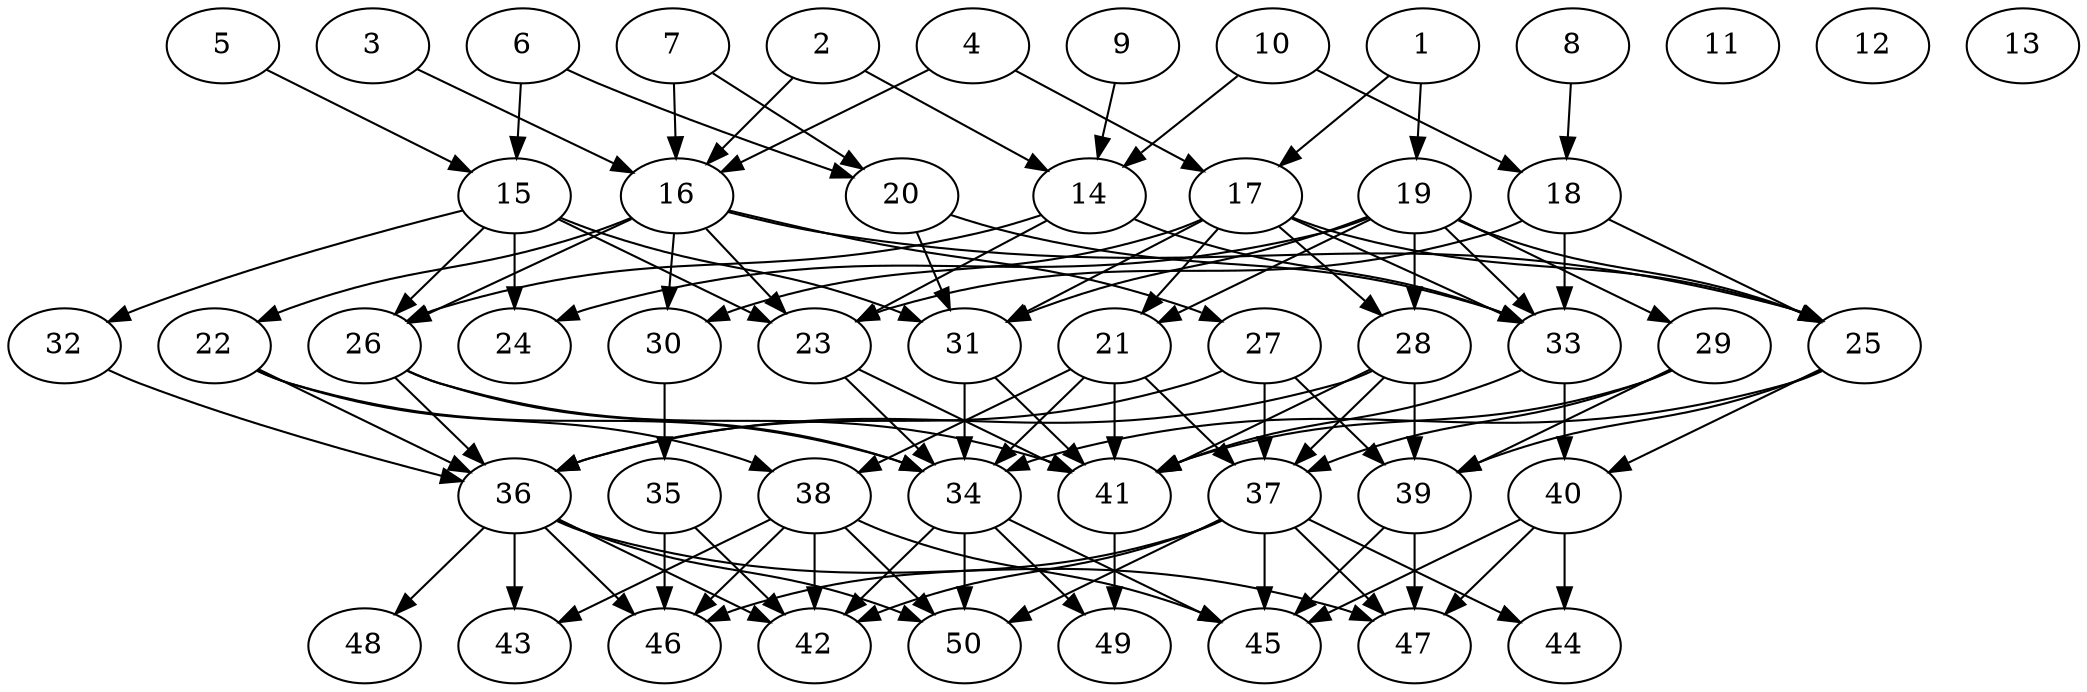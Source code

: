 // DAG automatically generated by daggen at Thu Oct  3 14:07:56 2019
// ./daggen --dot -n 50 --ccr 0.5 --fat 0.7 --regular 0.5 --density 0.6 --mindata 5242880 --maxdata 52428800 
digraph G {
  1 [size="98250752", alpha="0.08", expect_size="49125376"] 
  1 -> 17 [size ="49125376"]
  1 -> 19 [size ="49125376"]
  2 [size="64354304", alpha="0.14", expect_size="32177152"] 
  2 -> 14 [size ="32177152"]
  2 -> 16 [size ="32177152"]
  3 [size="37238784", alpha="0.19", expect_size="18619392"] 
  3 -> 16 [size ="18619392"]
  4 [size="76961792", alpha="0.07", expect_size="38480896"] 
  4 -> 16 [size ="38480896"]
  4 -> 17 [size ="38480896"]
  5 [size="11094016", alpha="0.14", expect_size="5547008"] 
  5 -> 15 [size ="5547008"]
  6 [size="31213568", alpha="0.16", expect_size="15606784"] 
  6 -> 15 [size ="15606784"]
  6 -> 20 [size ="15606784"]
  7 [size="24252416", alpha="0.05", expect_size="12126208"] 
  7 -> 16 [size ="12126208"]
  7 -> 20 [size ="12126208"]
  8 [size="21260288", alpha="0.08", expect_size="10630144"] 
  8 -> 18 [size ="10630144"]
  9 [size="101906432", alpha="0.16", expect_size="50953216"] 
  9 -> 14 [size ="50953216"]
  10 [size="104609792", alpha="0.17", expect_size="52304896"] 
  10 -> 14 [size ="52304896"]
  10 -> 18 [size ="52304896"]
  11 [size="26562560", alpha="0.14", expect_size="13281280"] 
  12 [size="62164992", alpha="0.18", expect_size="31082496"] 
  13 [size="33185792", alpha="0.17", expect_size="16592896"] 
  14 [size="26527744", alpha="0.06", expect_size="13263872"] 
  14 -> 23 [size ="13263872"]
  14 -> 26 [size ="13263872"]
  14 -> 33 [size ="13263872"]
  15 [size="59029504", alpha="0.14", expect_size="29514752"] 
  15 -> 23 [size ="29514752"]
  15 -> 24 [size ="29514752"]
  15 -> 26 [size ="29514752"]
  15 -> 31 [size ="29514752"]
  15 -> 32 [size ="29514752"]
  16 [size="29091840", alpha="0.12", expect_size="14545920"] 
  16 -> 22 [size ="14545920"]
  16 -> 23 [size ="14545920"]
  16 -> 25 [size ="14545920"]
  16 -> 26 [size ="14545920"]
  16 -> 27 [size ="14545920"]
  16 -> 30 [size ="14545920"]
  17 [size="104296448", alpha="0.06", expect_size="52148224"] 
  17 -> 21 [size ="52148224"]
  17 -> 25 [size ="52148224"]
  17 -> 28 [size ="52148224"]
  17 -> 30 [size ="52148224"]
  17 -> 31 [size ="52148224"]
  17 -> 33 [size ="52148224"]
  18 [size="31651840", alpha="0.05", expect_size="15825920"] 
  18 -> 23 [size ="15825920"]
  18 -> 25 [size ="15825920"]
  18 -> 33 [size ="15825920"]
  19 [size="71294976", alpha="0.16", expect_size="35647488"] 
  19 -> 21 [size ="35647488"]
  19 -> 24 [size ="35647488"]
  19 -> 25 [size ="35647488"]
  19 -> 28 [size ="35647488"]
  19 -> 29 [size ="35647488"]
  19 -> 31 [size ="35647488"]
  19 -> 33 [size ="35647488"]
  20 [size="53102592", alpha="0.14", expect_size="26551296"] 
  20 -> 31 [size ="26551296"]
  20 -> 33 [size ="26551296"]
  21 [size="41201664", alpha="0.12", expect_size="20600832"] 
  21 -> 34 [size ="20600832"]
  21 -> 37 [size ="20600832"]
  21 -> 38 [size ="20600832"]
  21 -> 41 [size ="20600832"]
  22 [size="13060096", alpha="0.01", expect_size="6530048"] 
  22 -> 34 [size ="6530048"]
  22 -> 36 [size ="6530048"]
  22 -> 38 [size ="6530048"]
  23 [size="97755136", alpha="0.15", expect_size="48877568"] 
  23 -> 34 [size ="48877568"]
  23 -> 41 [size ="48877568"]
  24 [size="84701184", alpha="0.04", expect_size="42350592"] 
  25 [size="18616320", alpha="0.13", expect_size="9308160"] 
  25 -> 34 [size ="9308160"]
  25 -> 39 [size ="9308160"]
  25 -> 40 [size ="9308160"]
  26 [size="82587648", alpha="0.06", expect_size="41293824"] 
  26 -> 34 [size ="41293824"]
  26 -> 36 [size ="41293824"]
  26 -> 41 [size ="41293824"]
  27 [size="45834240", alpha="0.02", expect_size="22917120"] 
  27 -> 36 [size ="22917120"]
  27 -> 37 [size ="22917120"]
  27 -> 39 [size ="22917120"]
  28 [size="72370176", alpha="0.01", expect_size="36185088"] 
  28 -> 36 [size ="36185088"]
  28 -> 37 [size ="36185088"]
  28 -> 39 [size ="36185088"]
  28 -> 41 [size ="36185088"]
  29 [size="93708288", alpha="0.18", expect_size="46854144"] 
  29 -> 37 [size ="46854144"]
  29 -> 39 [size ="46854144"]
  29 -> 41 [size ="46854144"]
  30 [size="72947712", alpha="0.16", expect_size="36473856"] 
  30 -> 35 [size ="36473856"]
  31 [size="46929920", alpha="0.17", expect_size="23464960"] 
  31 -> 34 [size ="23464960"]
  31 -> 41 [size ="23464960"]
  32 [size="103424000", alpha="0.09", expect_size="51712000"] 
  32 -> 36 [size ="51712000"]
  33 [size="13185024", alpha="0.06", expect_size="6592512"] 
  33 -> 40 [size ="6592512"]
  33 -> 41 [size ="6592512"]
  34 [size="86081536", alpha="0.06", expect_size="43040768"] 
  34 -> 42 [size ="43040768"]
  34 -> 45 [size ="43040768"]
  34 -> 49 [size ="43040768"]
  34 -> 50 [size ="43040768"]
  35 [size="11102208", alpha="0.17", expect_size="5551104"] 
  35 -> 42 [size ="5551104"]
  35 -> 46 [size ="5551104"]
  36 [size="71974912", alpha="0.11", expect_size="35987456"] 
  36 -> 42 [size ="35987456"]
  36 -> 43 [size ="35987456"]
  36 -> 46 [size ="35987456"]
  36 -> 47 [size ="35987456"]
  36 -> 48 [size ="35987456"]
  36 -> 50 [size ="35987456"]
  37 [size="100679680", alpha="0.06", expect_size="50339840"] 
  37 -> 42 [size ="50339840"]
  37 -> 44 [size ="50339840"]
  37 -> 45 [size ="50339840"]
  37 -> 46 [size ="50339840"]
  37 -> 47 [size ="50339840"]
  37 -> 50 [size ="50339840"]
  38 [size="16615424", alpha="0.05", expect_size="8307712"] 
  38 -> 42 [size ="8307712"]
  38 -> 43 [size ="8307712"]
  38 -> 45 [size ="8307712"]
  38 -> 46 [size ="8307712"]
  38 -> 50 [size ="8307712"]
  39 [size="19300352", alpha="0.16", expect_size="9650176"] 
  39 -> 45 [size ="9650176"]
  39 -> 47 [size ="9650176"]
  40 [size="11413504", alpha="0.17", expect_size="5706752"] 
  40 -> 44 [size ="5706752"]
  40 -> 45 [size ="5706752"]
  40 -> 47 [size ="5706752"]
  41 [size="87078912", alpha="0.05", expect_size="43539456"] 
  41 -> 49 [size ="43539456"]
  42 [size="73629696", alpha="0.12", expect_size="36814848"] 
  43 [size="22747136", alpha="0.19", expect_size="11373568"] 
  44 [size="51507200", alpha="0.01", expect_size="25753600"] 
  45 [size="81575936", alpha="0.05", expect_size="40787968"] 
  46 [size="67129344", alpha="0.04", expect_size="33564672"] 
  47 [size="26773504", alpha="0.10", expect_size="13386752"] 
  48 [size="54319104", alpha="0.10", expect_size="27159552"] 
  49 [size="76562432", alpha="0.07", expect_size="38281216"] 
  50 [size="59940864", alpha="0.18", expect_size="29970432"] 
}
